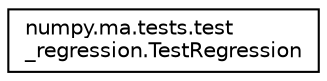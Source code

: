 digraph "Graphical Class Hierarchy"
{
 // LATEX_PDF_SIZE
  edge [fontname="Helvetica",fontsize="10",labelfontname="Helvetica",labelfontsize="10"];
  node [fontname="Helvetica",fontsize="10",shape=record];
  rankdir="LR";
  Node0 [label="numpy.ma.tests.test\l_regression.TestRegression",height=0.2,width=0.4,color="black", fillcolor="white", style="filled",URL="$classnumpy_1_1ma_1_1tests_1_1test__regression_1_1TestRegression.html",tooltip=" "];
}
